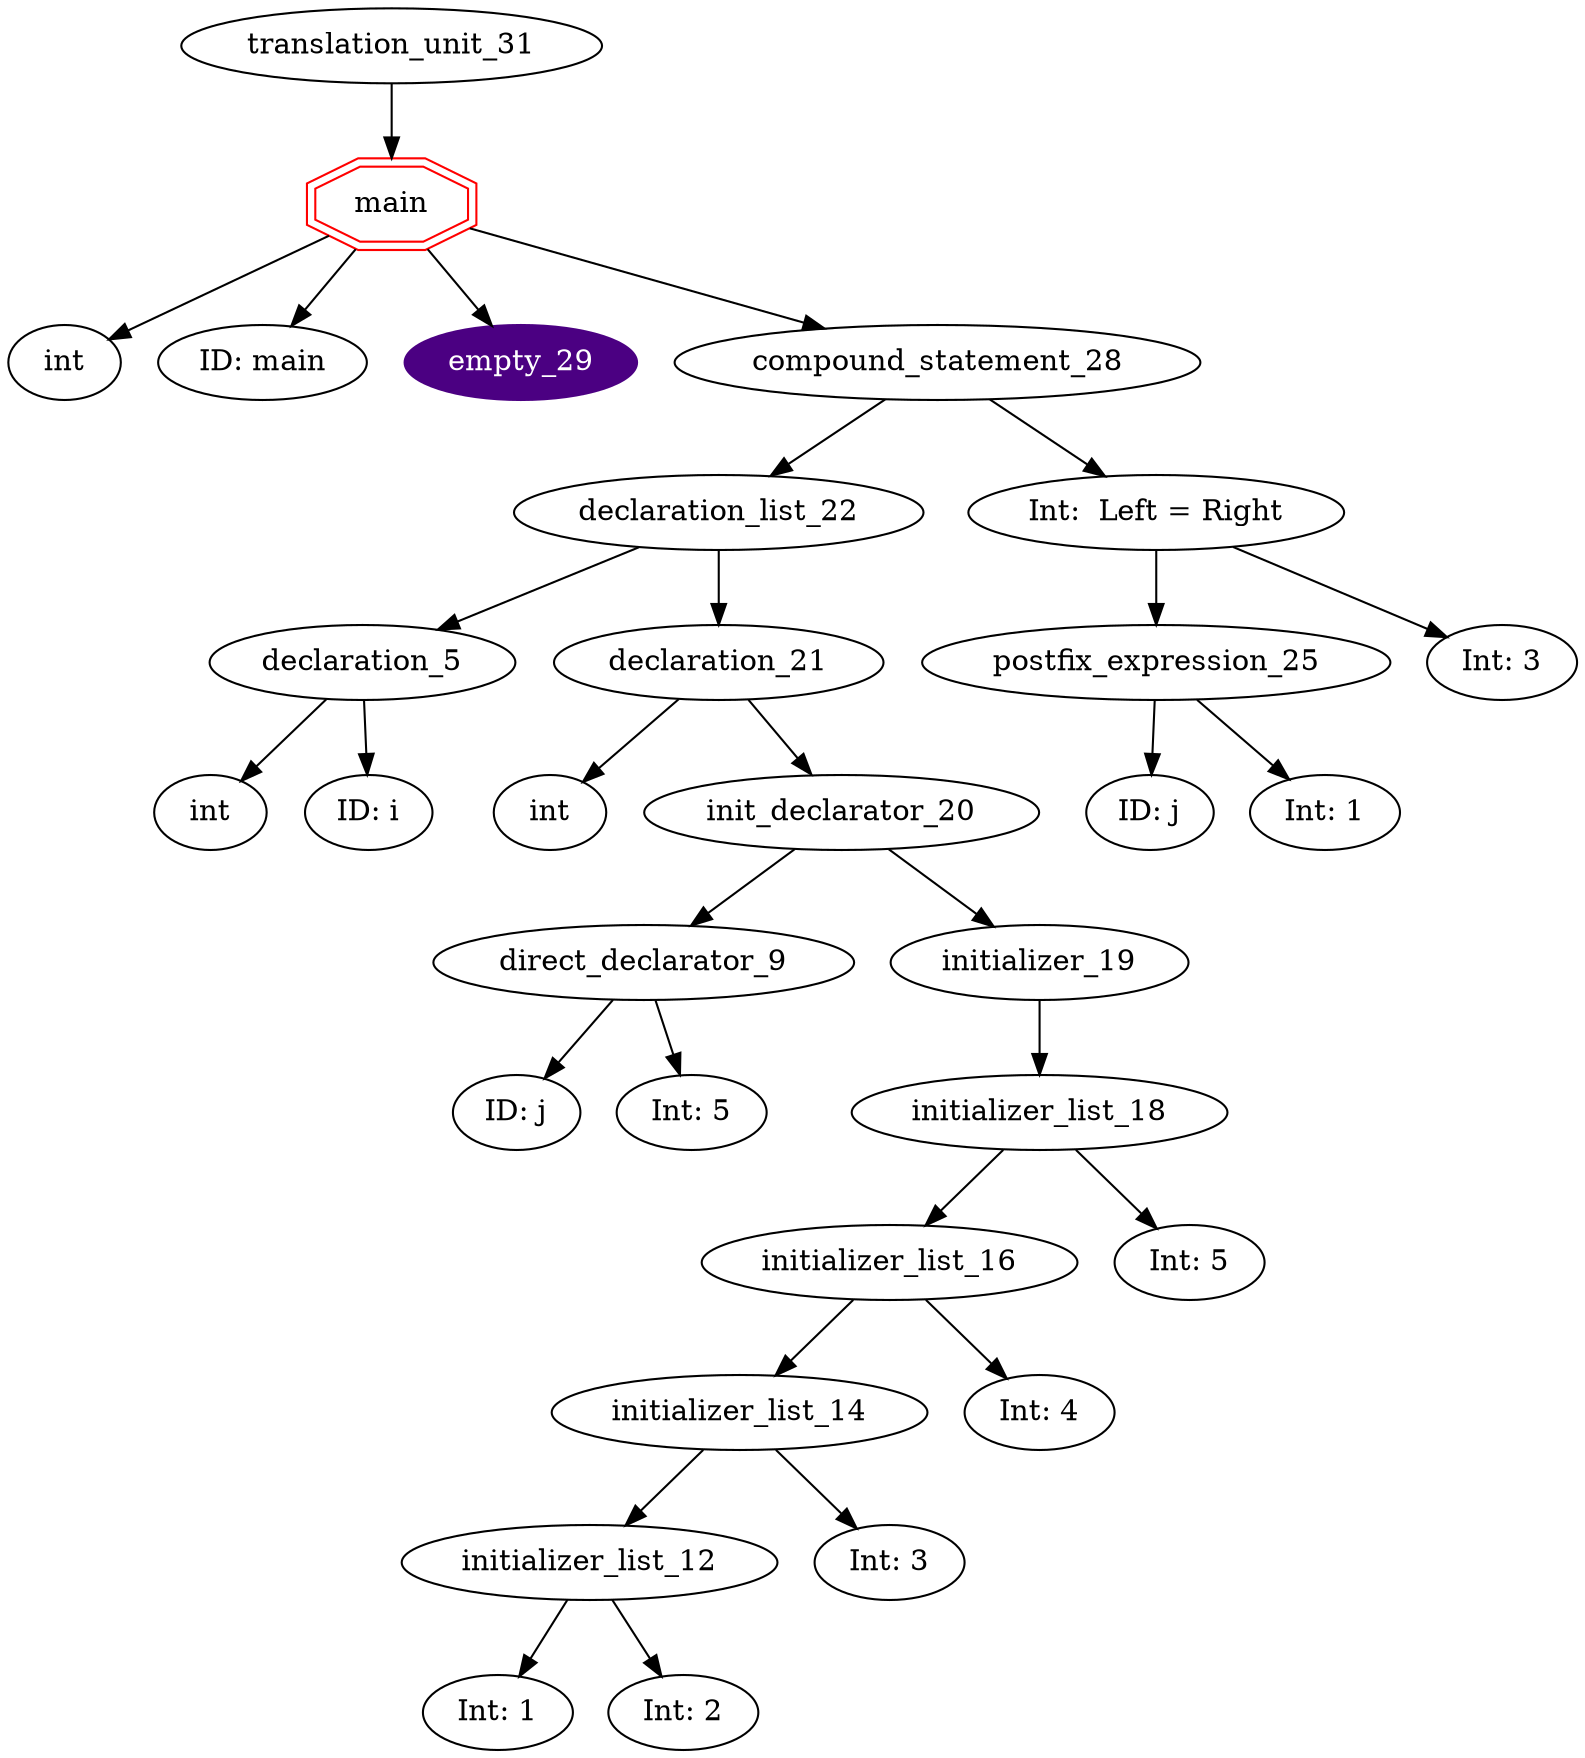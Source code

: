 digraph AST {
	translation_unit_31 -> function_definition_30;
	function_definition_30 [shape=doubleoctagon,color=red,label="main"]
	function_definition_30 -> type_specifier_0;
	type_specifier_0 [label="int"]
	function_definition_30 -> identifier_1;
	identifier_1 [label="ID: main"]
	function_definition_30 -> empty_29;
	empty_29 [style=filled,color=indigo,fontcolor=white]
	function_definition_30 -> compound_statement_28;
	compound_statement_28 -> declaration_list_22;
	declaration_list_22 -> declaration_5;
	declaration_5 -> type_specifier_3;
	type_specifier_3 [label="int"]
	declaration_5 -> identifier_4;
	identifier_4 [label="ID: i"]
	declaration_list_22 -> declaration_21;
	declaration_21 -> type_specifier_6;
	type_specifier_6 [label="int"]
	declaration_21 -> init_declarator_20;
	init_declarator_20 -> direct_declarator_9;
	direct_declarator_9 -> identifier_7;
	identifier_7 [label="ID: j"]
	direct_declarator_9 -> constant_8;
	constant_8 [label="Int: 5"]
	init_declarator_20 -> initializer_19;
	initializer_19 -> initializer_list_18;
	initializer_list_18 -> initializer_list_16;
	initializer_list_16 -> initializer_list_14;
	initializer_list_14 -> initializer_list_12;
	initializer_list_12 -> constant_10;
	constant_10 [label="Int: 1"]
	initializer_list_12 -> constant_11;
	constant_11 [label="Int: 2"]
	initializer_list_14 -> constant_13;
	constant_13 [label="Int: 3"]
	initializer_list_16 -> constant_15;
	constant_15 [label="Int: 4"]
	initializer_list_18 -> constant_17;
	constant_17 [label="Int: 5"]
	compound_statement_28 -> assignment_expression_27;
	assignment_expression_27 [label="Int:  Left = Right"]
	assignment_expression_27 -> postfix_expression_25;
	postfix_expression_25 -> identifier_23;
	identifier_23 [label="ID: j"]
	postfix_expression_25 -> constant_24;
	constant_24 [label="Int: 1"]
	assignment_expression_27 -> constant_26;
	constant_26 [label="Int: 3"]
}
